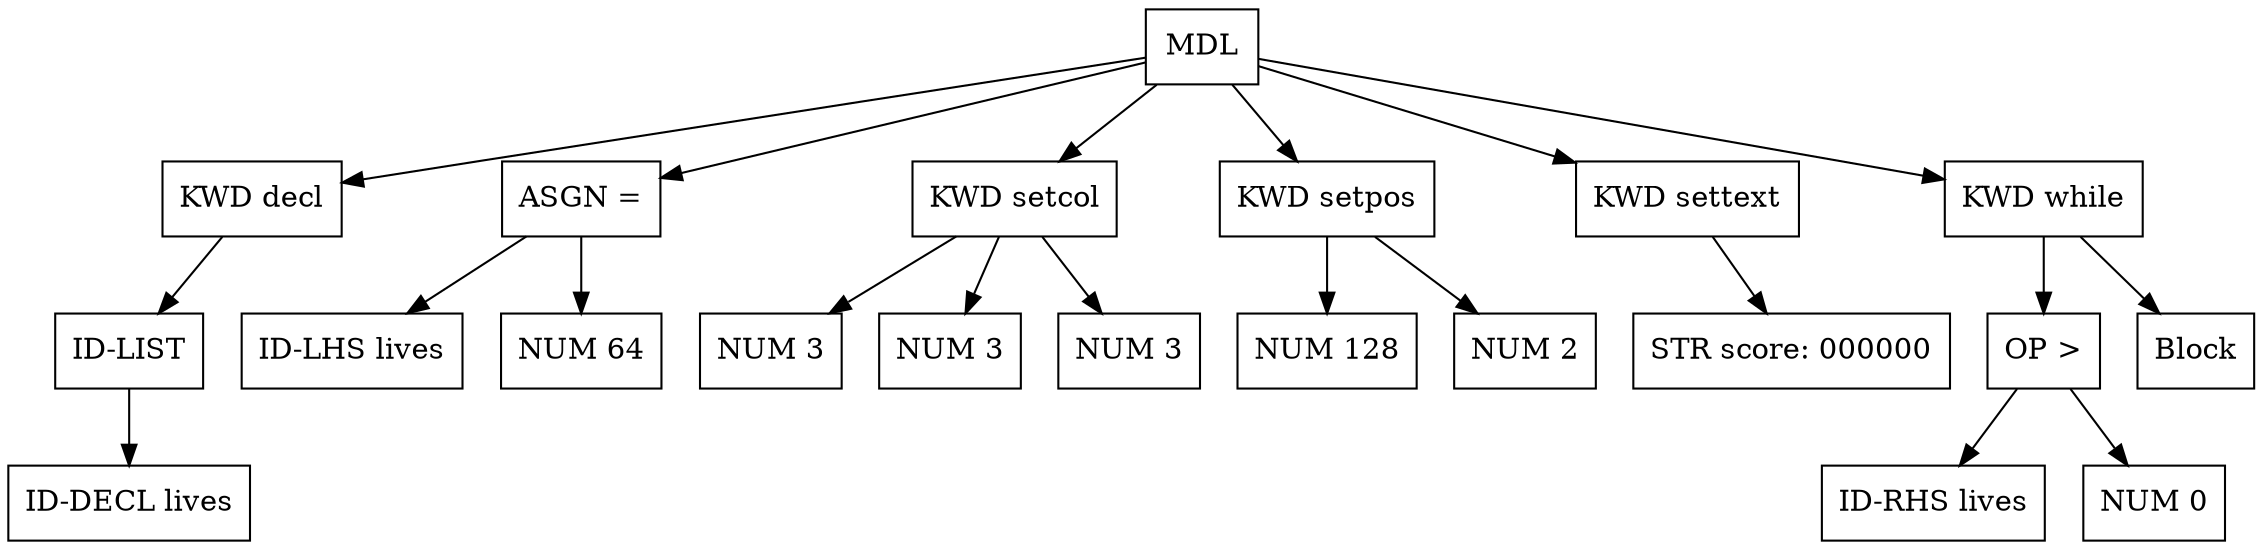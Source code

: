 digraph G {
node [shape = circle];
node624 [ uuid = "f4083949-eaf2-47b8-ab9a-dc90b492821a" shape = "record" label = "MDL
 " ];
node625 [ uuid = "629ad6f8-fecd-4a34-b279-28adca26c87f" shape = "record" label = "KWD
 decl" ];
node626 [ uuid = "88d9071f-9a9e-4666-8fc3-23beb3218adb" shape = "record" label = "ID-LIST
 " ];
node627 [ uuid = "907241b9-ea36-4886-94ff-564b173e781f" shape = "record" label = "ID-DECL
 lives" ];
node626 -> node627;
node625 -> node626;
node624 -> node625;
node629 [ uuid = "911b0fa7-d6a7-4e96-abb4-7872251aeb91" shape = "record" label = "ASGN
 =" ];
node628 [ uuid = "8a0d8920-57a6-4dd1-a3b8-b3d2d95cf999" shape = "record" label = "ID-LHS
 lives" ];
node629 -> node628;
node630 [ uuid = "d3f8668b-c119-437f-a3a3-83e845096461" shape = "record" label = "NUM
 64" ];
node629 -> node630;
node624 -> node629;
node631 [ uuid = "9cc5cd40-5888-4069-bb85-5f64bae52482" shape = "record" label = "KWD
 setcol" ];
node632 [ uuid = "eb151bac-4861-482a-80f6-b70ba189467e" shape = "record" label = "NUM
 3" ];
node631 -> node632;
node633 [ uuid = "445a917a-8825-4951-a7f4-14a848fce567" shape = "record" label = "NUM
 3" ];
node631 -> node633;
node634 [ uuid = "090fd771-b1d9-4b78-b68f-7b2a8092ccbf" shape = "record" label = "NUM
 3" ];
node631 -> node634;
node624 -> node631;
node635 [ uuid = "e459faf5-81c5-4f9d-bd42-87d8d2fe433f" shape = "record" label = "KWD
 setpos" ];
node636 [ uuid = "bb944897-a228-4123-8e56-dd243f88ed31" shape = "record" label = "NUM
 128" ];
node635 -> node636;
node637 [ uuid = "8b54702a-78fe-4396-8828-f74bb90ae8d8" shape = "record" label = "NUM
 2" ];
node635 -> node637;
node624 -> node635;
node638 [ uuid = "226c1d19-22eb-4e30-b302-2d68198bd94c" shape = "record" label = "KWD
 settext" ];
node639 [ uuid = "17083d73-0212-400a-ba74-b87f3c65ce6f" shape = "record" label = "STR
 score: 000000" ];
node638 -> node639;
node624 -> node638;
node640 [ uuid = "53769f73-502d-4897-9e33-709db76da0e1" shape = "record" label = "KWD
 while" ];
node642 [ uuid = "a7b98080-ffdf-49d4-ae65-4788a08f0d24" shape = "record" label = "OP
 \>" ];
node641 [ uuid = "6df62b5e-581e-4f0e-b5aa-211fab401ffa" shape = "record" label = "ID-RHS
 lives" ];
node642 -> node641;
node643 [ uuid = "3cb9f5cd-98e5-444d-a73d-09bf79cdac00" shape = "record" label = "NUM
 0" ];
node642 -> node643;
node640 -> node642;
node644 [ uuid = "f6532164-1ab9-4888-8f84-9aedf7b927c7" shape = "record" label = "Block
 " ];
node640 -> node644;
node624 -> node640;
}
